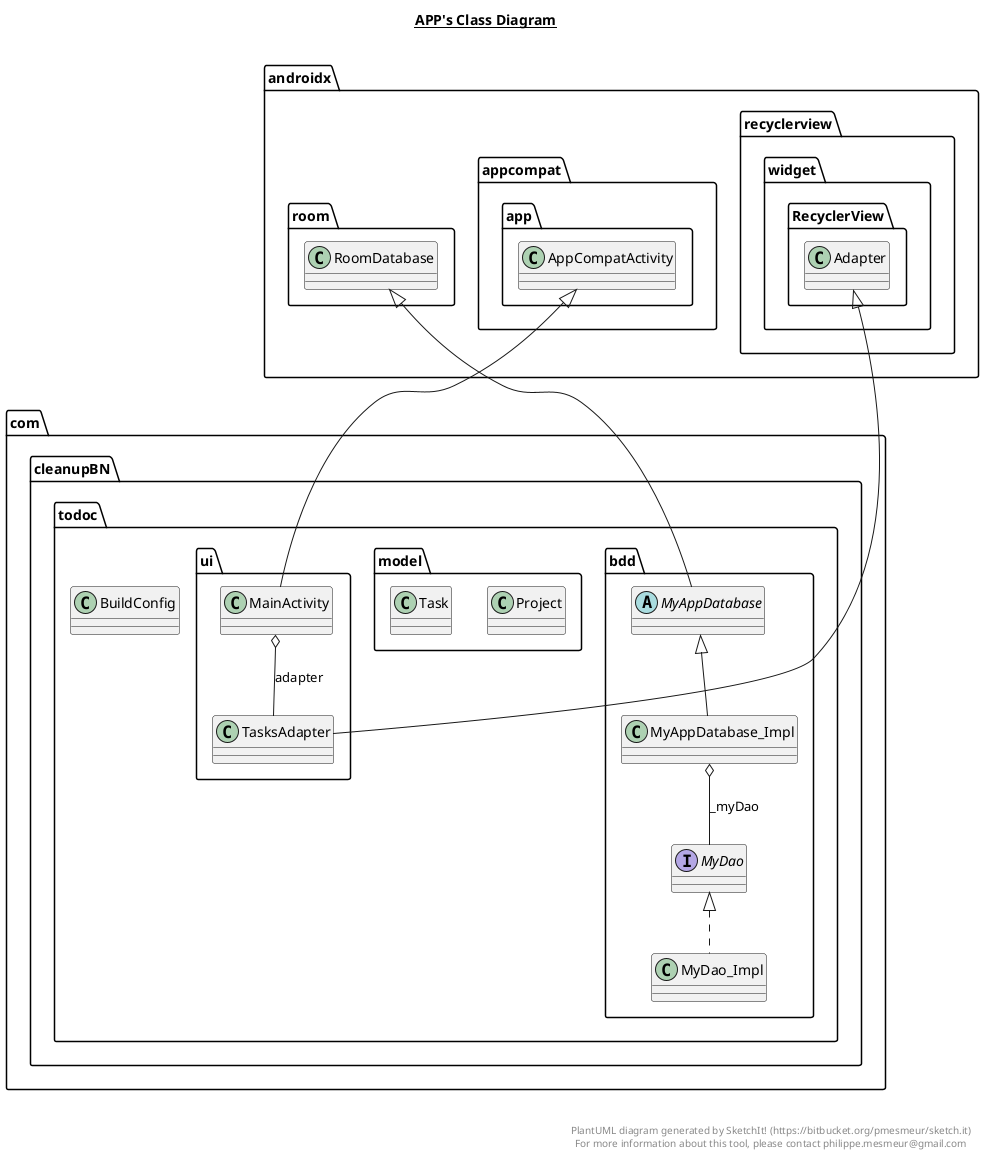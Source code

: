 @startuml

title __APP's Class Diagram__\n

  namespace com.cleanupBN.todoc {
    class com.cleanupBN.todoc.BuildConfig {
    }
  }
  

  namespace com.cleanupBN.todoc {
    namespace bdd {
      abstract class com.cleanupBN.todoc.bdd.MyAppDatabase {
      }
    }
  }
  

  namespace com.cleanupBN.todoc {
    namespace bdd {
      class com.cleanupBN.todoc.bdd.MyAppDatabase_Impl {
      }
    }
  }
  

  namespace com.cleanupBN.todoc {
    namespace bdd {
      interface com.cleanupBN.todoc.bdd.MyDao {
      }
    }
  }
  

  namespace com.cleanupBN.todoc {
    namespace bdd {
      class com.cleanupBN.todoc.bdd.MyDao_Impl {
      }
    }
  }
  

  namespace com.cleanupBN.todoc {
    namespace model {
      class com.cleanupBN.todoc.model.Project {
      }
    }
  }
  

  namespace com.cleanupBN.todoc {
    namespace model {
      class com.cleanupBN.todoc.model.Task {
      }
    }
  }
  

  namespace com.cleanupBN.todoc {
    namespace ui {
      class com.cleanupBN.todoc.ui.MainActivity {
      }
    }
  }
  

  namespace com.cleanupBN.todoc {
    namespace ui {
      class com.cleanupBN.todoc.ui.TasksAdapter {
      }
    }
  }
  

  com.cleanupBN.todoc.bdd.MyAppDatabase -up-|> androidx.room.RoomDatabase
  com.cleanupBN.todoc.bdd.MyAppDatabase_Impl -up-|> com.cleanupBN.todoc.bdd.MyAppDatabase
  com.cleanupBN.todoc.bdd.MyAppDatabase_Impl o-- com.cleanupBN.todoc.bdd.MyDao : _myDao
  com.cleanupBN.todoc.bdd.MyDao_Impl .up.|> com.cleanupBN.todoc.bdd.MyDao
  com.cleanupBN.todoc.ui.MainActivity .up.|> com.cleanupBN.todoc.ui.TasksAdapter.DeleteTaskListener
  com.cleanupBN.todoc.ui.MainActivity -up-|> androidx.appcompat.app.AppCompatActivity
  com.cleanupBN.todoc.ui.MainActivity o-- com.cleanupBN.todoc.ui.TasksAdapter : adapter
  com.cleanupBN.todoc.ui.MainActivity o-- com.cleanupBN.todoc.ui.MainActivity.SortMethod : sortMethod
  com.cleanupBN.todoc.ui.TasksAdapter -up-|> androidx.recyclerview.widget.RecyclerView.Adapter
  com.cleanupBN.todoc.ui.TasksAdapter o-- com.cleanupBN.todoc.ui.TasksAdapter.DeleteTaskListener : deleteTaskListener


right footer


PlantUML diagram generated by SketchIt! (https://bitbucket.org/pmesmeur/sketch.it)
For more information about this tool, please contact philippe.mesmeur@gmail.com
endfooter

@enduml
